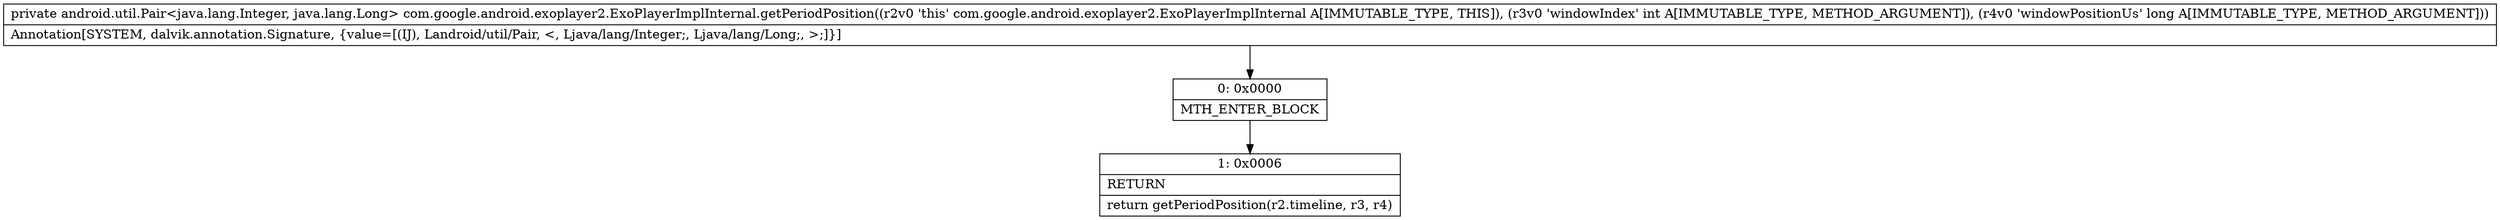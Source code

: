 digraph "CFG forcom.google.android.exoplayer2.ExoPlayerImplInternal.getPeriodPosition(IJ)Landroid\/util\/Pair;" {
Node_0 [shape=record,label="{0\:\ 0x0000|MTH_ENTER_BLOCK\l}"];
Node_1 [shape=record,label="{1\:\ 0x0006|RETURN\l|return getPeriodPosition(r2.timeline, r3, r4)\l}"];
MethodNode[shape=record,label="{private android.util.Pair\<java.lang.Integer, java.lang.Long\> com.google.android.exoplayer2.ExoPlayerImplInternal.getPeriodPosition((r2v0 'this' com.google.android.exoplayer2.ExoPlayerImplInternal A[IMMUTABLE_TYPE, THIS]), (r3v0 'windowIndex' int A[IMMUTABLE_TYPE, METHOD_ARGUMENT]), (r4v0 'windowPositionUs' long A[IMMUTABLE_TYPE, METHOD_ARGUMENT]))  | Annotation[SYSTEM, dalvik.annotation.Signature, \{value=[(IJ), Landroid\/util\/Pair, \<, Ljava\/lang\/Integer;, Ljava\/lang\/Long;, \>;]\}]\l}"];
MethodNode -> Node_0;
Node_0 -> Node_1;
}

